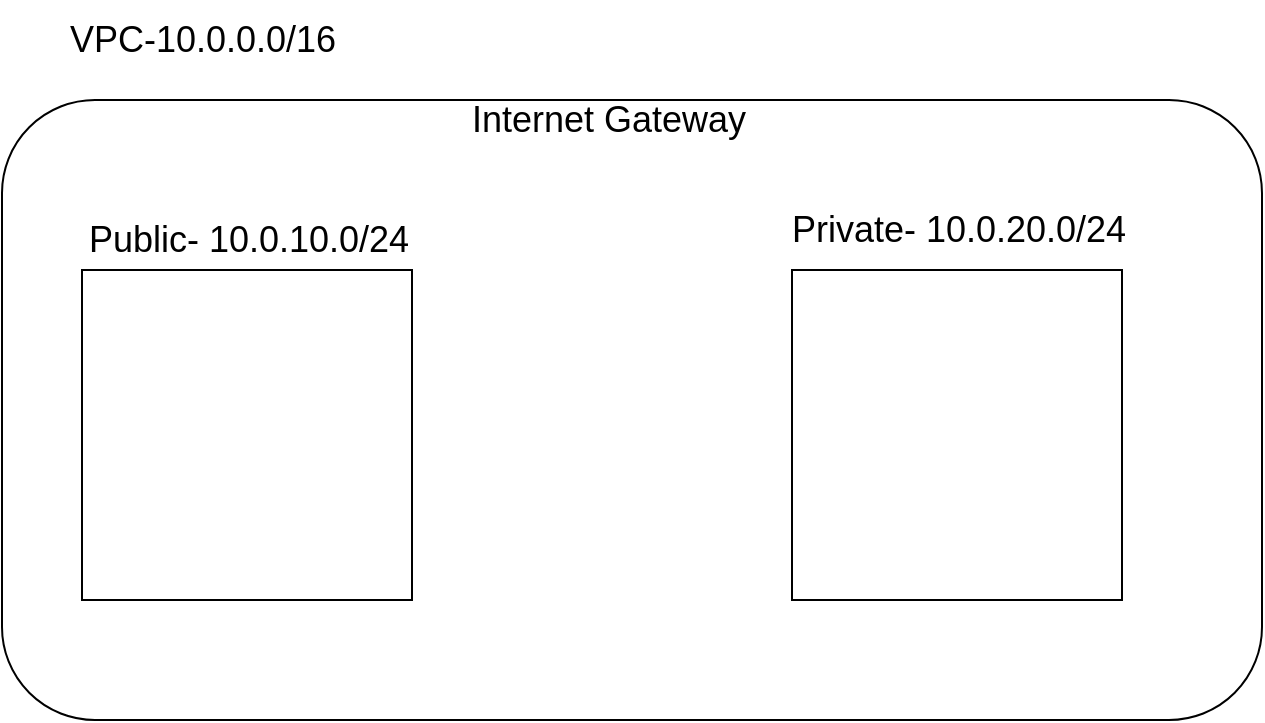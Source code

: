<mxfile>
    <diagram id="1zfp_5huXumVSpWhreHg" name="Page-1">
        <mxGraphModel dx="1132" dy="779" grid="1" gridSize="10" guides="1" tooltips="1" connect="1" arrows="1" fold="1" page="1" pageScale="1" pageWidth="850" pageHeight="1100" math="0" shadow="0">
            <root>
                <mxCell id="0"/>
                <mxCell id="1" parent="0"/>
                <mxCell id="6" value="" style="rounded=1;whiteSpace=wrap;html=1;" vertex="1" parent="1">
                    <mxGeometry x="50" y="360" width="630" height="310" as="geometry"/>
                </mxCell>
                <mxCell id="9" value="" style="whiteSpace=wrap;html=1;aspect=fixed;" vertex="1" parent="1">
                    <mxGeometry x="445" y="445" width="165" height="165" as="geometry"/>
                </mxCell>
                <mxCell id="10" value="" style="whiteSpace=wrap;html=1;aspect=fixed;" vertex="1" parent="1">
                    <mxGeometry x="90" y="445" width="165" height="165" as="geometry"/>
                </mxCell>
                <mxCell id="16" value="VPC-10.0.0.0/16" style="text;html=1;align=center;verticalAlign=middle;resizable=0;points=[];autosize=1;strokeColor=none;fillColor=none;fontSize=18;" vertex="1" parent="1">
                    <mxGeometry x="70" y="310" width="160" height="40" as="geometry"/>
                </mxCell>
                <mxCell id="17" value="Public- 10.0.10.0/24" style="text;html=1;align=center;verticalAlign=middle;resizable=0;points=[];autosize=1;strokeColor=none;fillColor=none;fontSize=18;" vertex="1" parent="1">
                    <mxGeometry x="82.5" y="410" width="180" height="40" as="geometry"/>
                </mxCell>
                <mxCell id="18" value="Private- 10.0.20.0/24" style="text;html=1;align=center;verticalAlign=middle;resizable=0;points=[];autosize=1;strokeColor=none;fillColor=none;fontSize=18;" vertex="1" parent="1">
                    <mxGeometry x="432.5" y="405" width="190" height="40" as="geometry"/>
                </mxCell>
                <mxCell id="19" value="Internet Gateway" style="text;html=1;align=center;verticalAlign=middle;resizable=0;points=[];autosize=1;strokeColor=none;fillColor=none;fontSize=18;" vertex="1" parent="1">
                    <mxGeometry x="272.5" y="350" width="160" height="40" as="geometry"/>
                </mxCell>
            </root>
        </mxGraphModel>
    </diagram>
</mxfile>